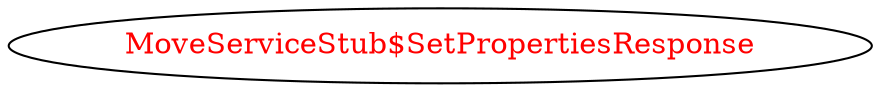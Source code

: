 digraph dependencyGraph {
 concentrate=true;
 ranksep="2.0";
 rankdir="LR"; 
 splines="ortho";
"MoveServiceStub$SetPropertiesResponse" [fontcolor="red"];
}